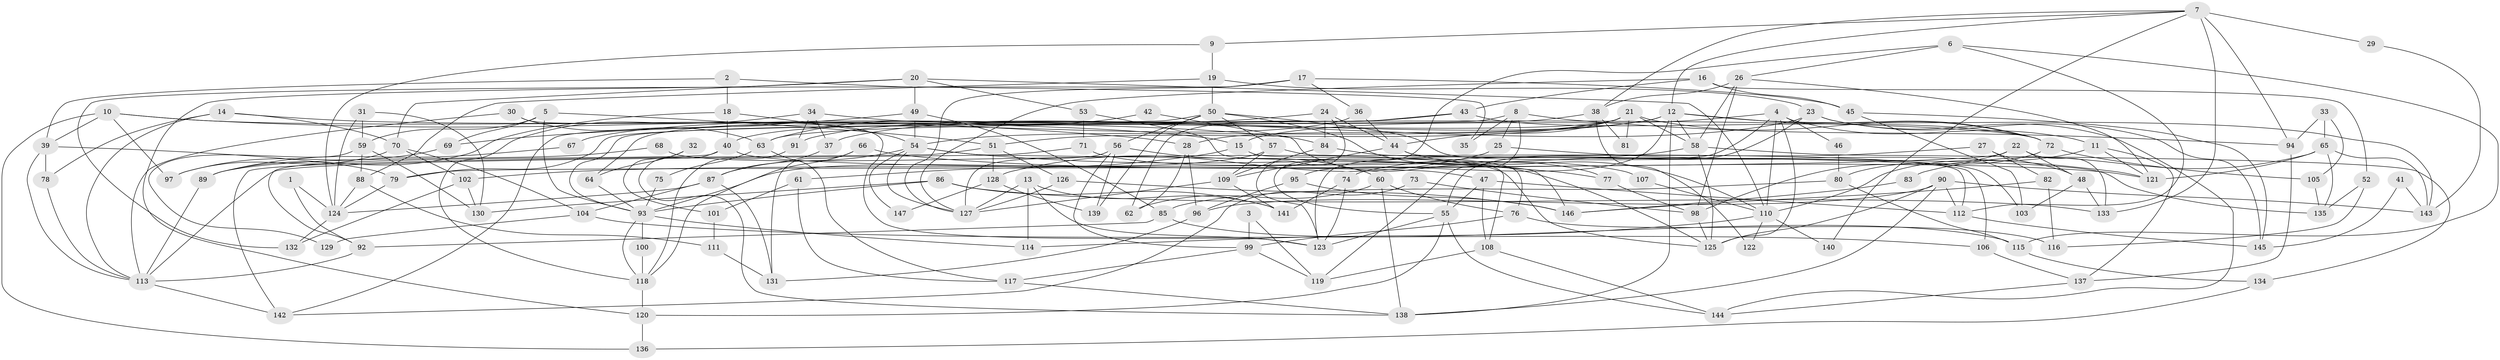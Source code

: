 // Generated by graph-tools (version 1.1) at 2025/50/03/09/25 03:50:03]
// undirected, 147 vertices, 294 edges
graph export_dot {
graph [start="1"]
  node [color=gray90,style=filled];
  1;
  2;
  3;
  4;
  5;
  6;
  7;
  8;
  9;
  10;
  11;
  12;
  13;
  14;
  15;
  16;
  17;
  18;
  19;
  20;
  21;
  22;
  23;
  24;
  25;
  26;
  27;
  28;
  29;
  30;
  31;
  32;
  33;
  34;
  35;
  36;
  37;
  38;
  39;
  40;
  41;
  42;
  43;
  44;
  45;
  46;
  47;
  48;
  49;
  50;
  51;
  52;
  53;
  54;
  55;
  56;
  57;
  58;
  59;
  60;
  61;
  62;
  63;
  64;
  65;
  66;
  67;
  68;
  69;
  70;
  71;
  72;
  73;
  74;
  75;
  76;
  77;
  78;
  79;
  80;
  81;
  82;
  83;
  84;
  85;
  86;
  87;
  88;
  89;
  90;
  91;
  92;
  93;
  94;
  95;
  96;
  97;
  98;
  99;
  100;
  101;
  102;
  103;
  104;
  105;
  106;
  107;
  108;
  109;
  110;
  111;
  112;
  113;
  114;
  115;
  116;
  117;
  118;
  119;
  120;
  121;
  122;
  123;
  124;
  125;
  126;
  127;
  128;
  129;
  130;
  131;
  132;
  133;
  134;
  135;
  136;
  137;
  138;
  139;
  140;
  141;
  142;
  143;
  144;
  145;
  146;
  147;
  1 -- 124;
  1 -- 92;
  2 -- 18;
  2 -- 39;
  2 -- 35;
  3 -- 99;
  3 -- 119;
  4 -- 110;
  4 -- 11;
  4 -- 15;
  4 -- 46;
  4 -- 123;
  4 -- 125;
  5 -- 51;
  5 -- 93;
  5 -- 59;
  5 -- 69;
  6 -- 26;
  6 -- 112;
  6 -- 55;
  6 -- 115;
  7 -- 9;
  7 -- 94;
  7 -- 12;
  7 -- 29;
  7 -- 38;
  7 -- 133;
  7 -- 140;
  8 -- 93;
  8 -- 119;
  8 -- 25;
  8 -- 35;
  8 -- 94;
  9 -- 19;
  9 -- 124;
  10 -- 15;
  10 -- 28;
  10 -- 39;
  10 -- 97;
  10 -- 136;
  11 -- 121;
  11 -- 110;
  11 -- 137;
  12 -- 95;
  12 -- 54;
  12 -- 58;
  12 -- 72;
  12 -- 91;
  12 -- 138;
  12 -- 143;
  13 -- 123;
  13 -- 127;
  13 -- 114;
  13 -- 141;
  14 -- 78;
  14 -- 70;
  14 -- 84;
  14 -- 113;
  15 -- 76;
  15 -- 61;
  16 -- 52;
  16 -- 127;
  16 -- 43;
  16 -- 45;
  17 -- 45;
  17 -- 36;
  17 -- 127;
  17 -- 132;
  18 -- 54;
  18 -- 40;
  18 -- 89;
  19 -- 50;
  19 -- 88;
  19 -- 23;
  20 -- 49;
  20 -- 120;
  20 -- 53;
  20 -- 70;
  20 -- 110;
  21 -- 44;
  21 -- 58;
  21 -- 28;
  21 -- 51;
  21 -- 64;
  21 -- 72;
  21 -- 81;
  22 -- 133;
  22 -- 48;
  22 -- 79;
  22 -- 98;
  23 -- 144;
  23 -- 37;
  23 -- 55;
  23 -- 145;
  24 -- 84;
  24 -- 123;
  24 -- 44;
  24 -- 67;
  25 -- 128;
  25 -- 121;
  26 -- 58;
  26 -- 98;
  26 -- 38;
  26 -- 121;
  27 -- 48;
  27 -- 74;
  27 -- 82;
  28 -- 62;
  28 -- 96;
  29 -- 143;
  30 -- 123;
  30 -- 113;
  30 -- 63;
  31 -- 59;
  31 -- 124;
  31 -- 130;
  32 -- 101;
  32 -- 64;
  33 -- 105;
  33 -- 94;
  33 -- 65;
  34 -- 72;
  34 -- 91;
  34 -- 37;
  34 -- 118;
  36 -- 44;
  36 -- 40;
  37 -- 87;
  38 -- 63;
  38 -- 81;
  38 -- 122;
  39 -- 79;
  39 -- 78;
  39 -- 113;
  40 -- 47;
  40 -- 138;
  40 -- 92;
  41 -- 145;
  41 -- 143;
  42 -- 125;
  42 -- 63;
  43 -- 72;
  43 -- 62;
  43 -- 79;
  44 -- 110;
  44 -- 106;
  44 -- 109;
  45 -- 145;
  45 -- 103;
  46 -- 80;
  47 -- 112;
  47 -- 55;
  47 -- 108;
  48 -- 103;
  48 -- 133;
  49 -- 85;
  49 -- 54;
  49 -- 69;
  50 -- 57;
  50 -- 77;
  50 -- 56;
  50 -- 103;
  50 -- 139;
  50 -- 142;
  51 -- 142;
  51 -- 126;
  51 -- 128;
  52 -- 116;
  52 -- 135;
  53 -- 108;
  53 -- 71;
  54 -- 87;
  54 -- 77;
  54 -- 127;
  54 -- 146;
  54 -- 147;
  55 -- 120;
  55 -- 123;
  55 -- 144;
  56 -- 127;
  56 -- 60;
  56 -- 99;
  56 -- 139;
  57 -- 93;
  57 -- 109;
  57 -- 112;
  58 -- 134;
  58 -- 102;
  58 -- 125;
  59 -- 130;
  59 -- 88;
  59 -- 129;
  60 -- 138;
  60 -- 62;
  60 -- 76;
  61 -- 117;
  61 -- 101;
  63 -- 75;
  63 -- 117;
  64 -- 93;
  65 -- 121;
  65 -- 83;
  65 -- 135;
  65 -- 143;
  66 -- 131;
  66 -- 121;
  66 -- 118;
  67 -- 89;
  68 -- 125;
  68 -- 89;
  69 -- 97;
  70 -- 97;
  70 -- 102;
  70 -- 104;
  71 -- 113;
  71 -- 107;
  72 -- 80;
  72 -- 105;
  73 -- 142;
  73 -- 98;
  74 -- 141;
  74 -- 123;
  75 -- 93;
  76 -- 99;
  76 -- 116;
  77 -- 98;
  78 -- 113;
  79 -- 124;
  80 -- 85;
  80 -- 115;
  82 -- 146;
  82 -- 116;
  83 -- 146;
  84 -- 109;
  84 -- 135;
  85 -- 115;
  85 -- 92;
  86 -- 130;
  86 -- 141;
  86 -- 93;
  86 -- 133;
  87 -- 124;
  87 -- 104;
  87 -- 131;
  88 -- 124;
  88 -- 111;
  89 -- 113;
  90 -- 143;
  90 -- 125;
  90 -- 96;
  90 -- 112;
  90 -- 138;
  91 -- 118;
  92 -- 113;
  93 -- 118;
  93 -- 100;
  93 -- 114;
  94 -- 137;
  95 -- 96;
  95 -- 146;
  96 -- 131;
  98 -- 125;
  99 -- 117;
  99 -- 119;
  100 -- 118;
  101 -- 111;
  102 -- 130;
  102 -- 132;
  104 -- 106;
  104 -- 129;
  105 -- 135;
  106 -- 137;
  107 -- 110;
  108 -- 144;
  108 -- 119;
  109 -- 127;
  109 -- 141;
  110 -- 114;
  110 -- 122;
  110 -- 140;
  111 -- 131;
  112 -- 145;
  113 -- 142;
  115 -- 134;
  117 -- 138;
  118 -- 120;
  120 -- 136;
  124 -- 132;
  126 -- 127;
  126 -- 146;
  128 -- 139;
  128 -- 147;
  134 -- 136;
  137 -- 144;
}
